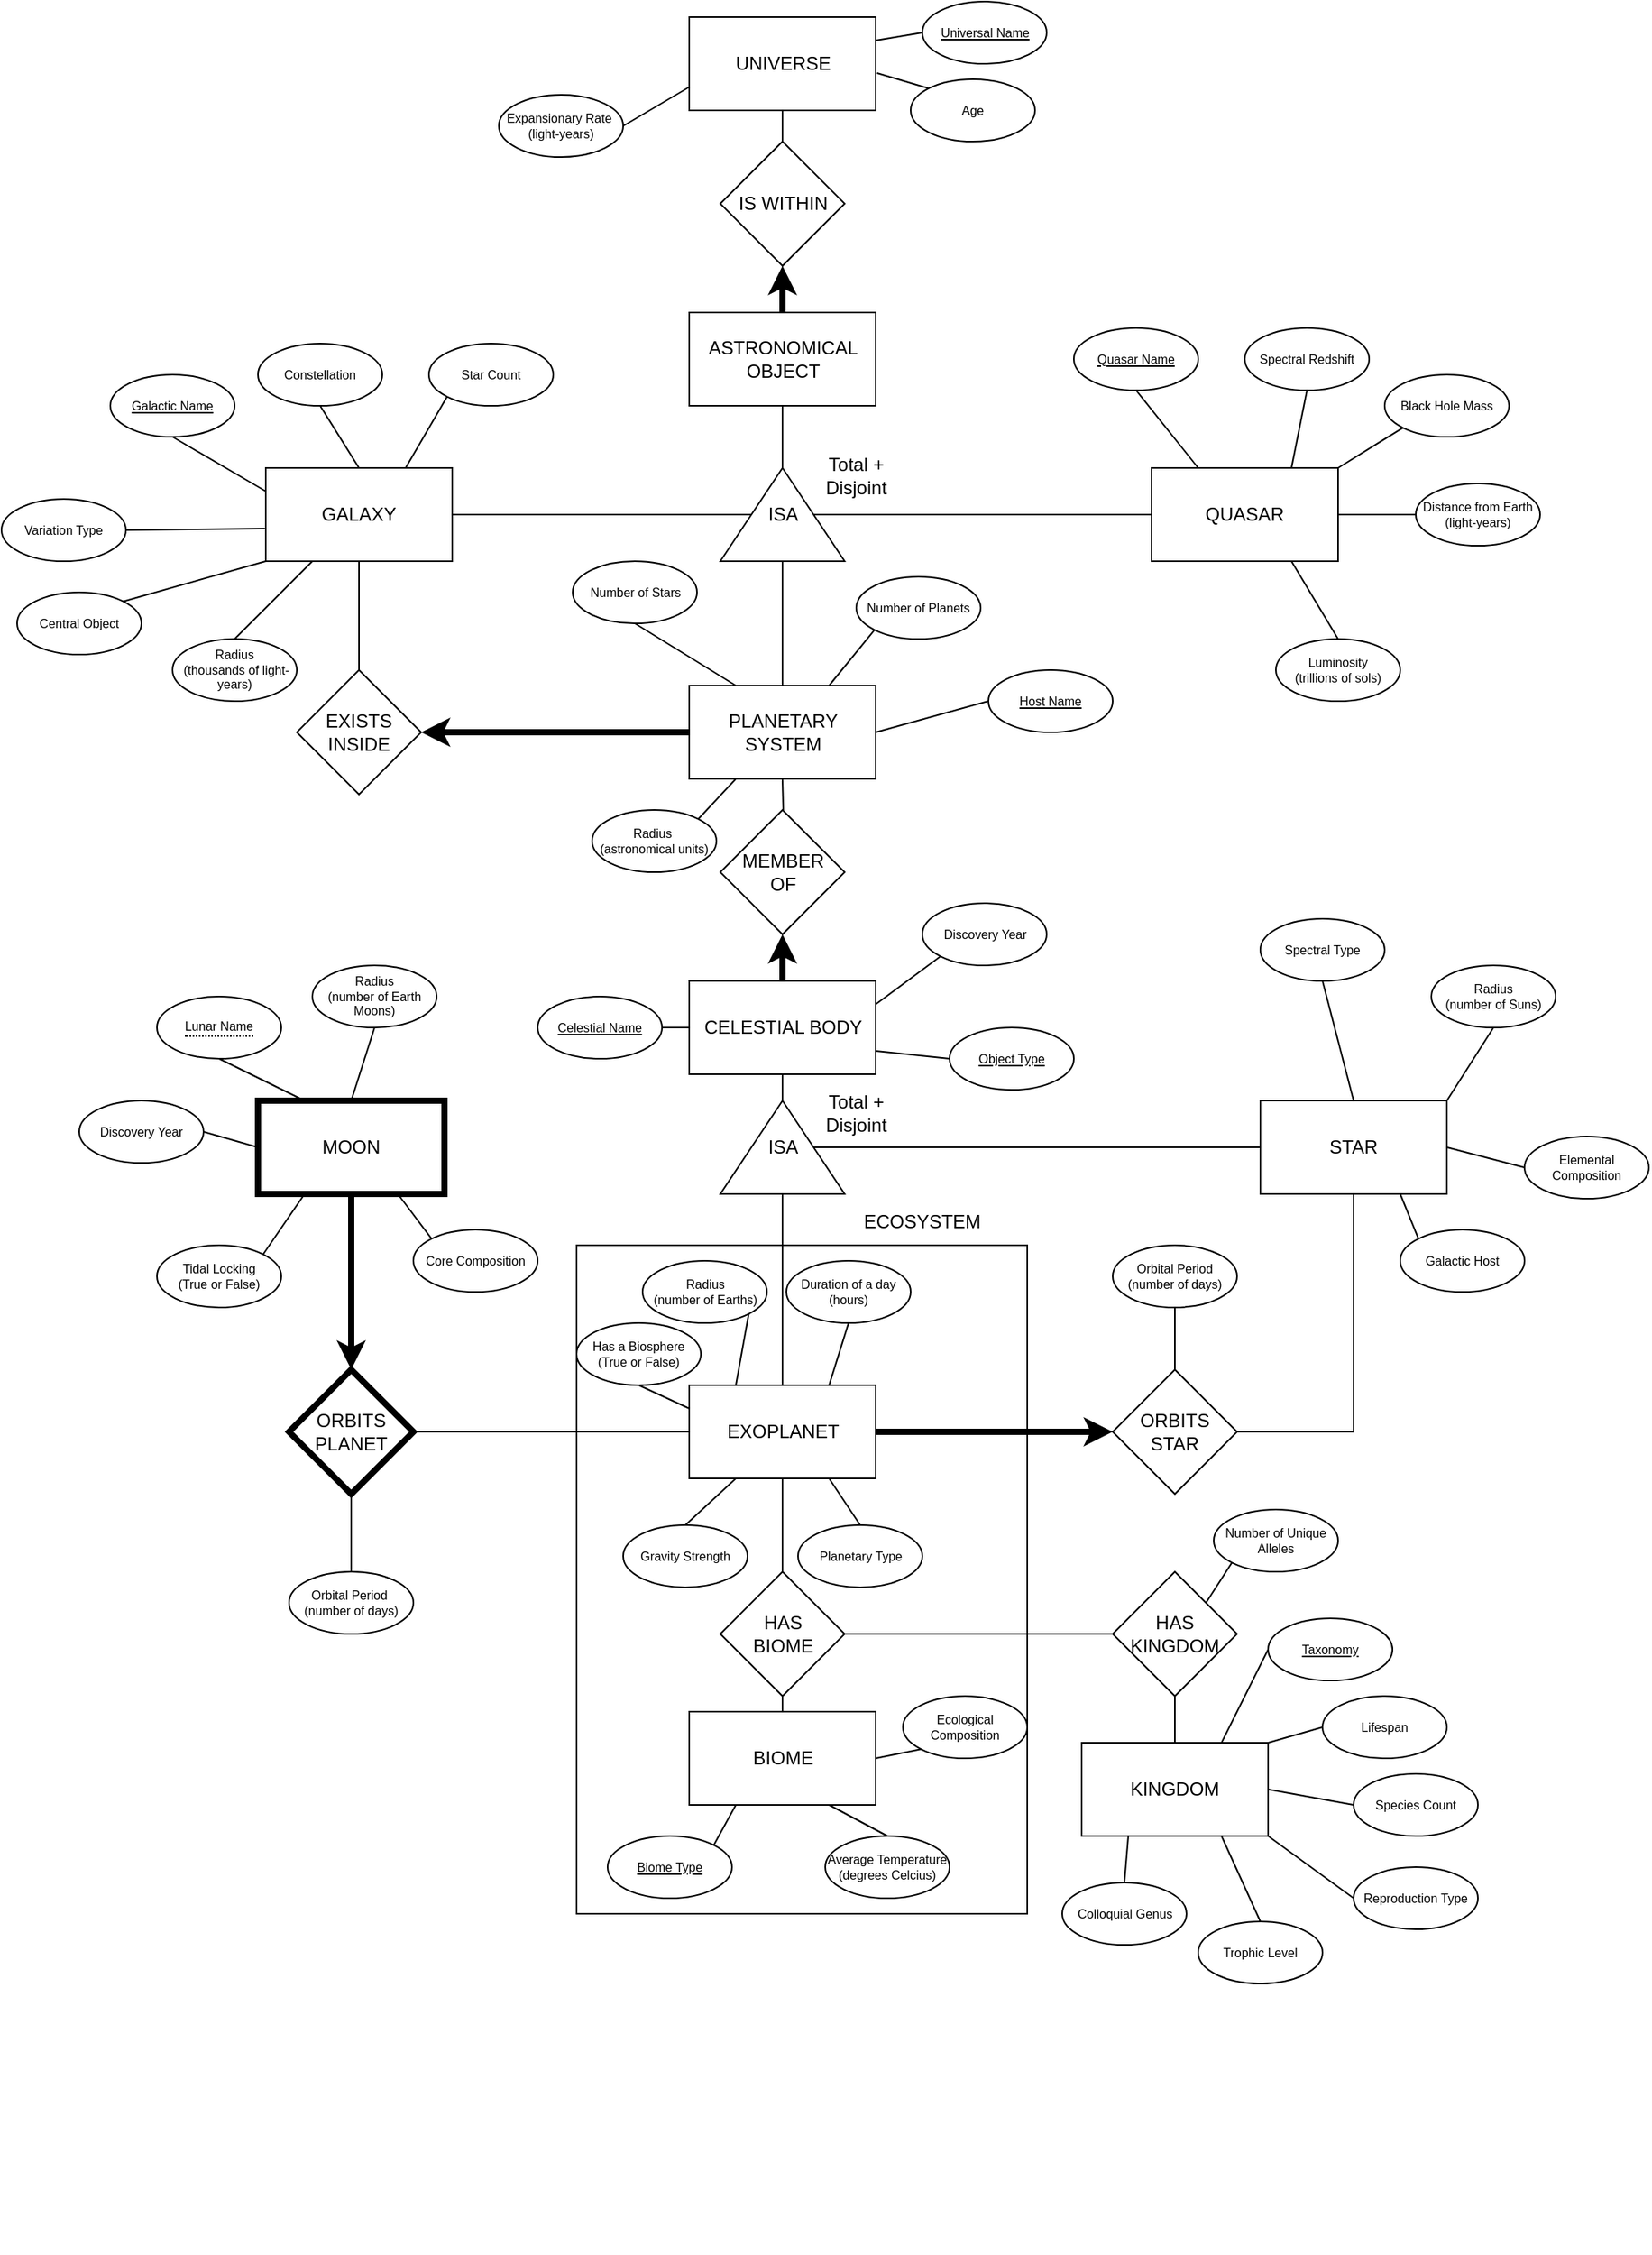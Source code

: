 <mxfile version="26.0.16">
  <diagram id="R2lEEEUBdFMjLlhIrx00" name="Page-1">
    <mxGraphModel dx="1101" dy="1293" grid="1" gridSize="10" guides="1" tooltips="1" connect="1" arrows="1" fold="1" page="1" pageScale="1" pageWidth="850" pageHeight="1100" math="0" shadow="0" extFonts="Permanent Marker^https://fonts.googleapis.com/css?family=Permanent+Marker">
      <root>
        <mxCell id="0" />
        <mxCell id="1" parent="0" />
        <mxCell id="1VaoVHeP2MTb9diUtBoy-65" value="" style="rounded=0;whiteSpace=wrap;html=1;fillColor=none;" parent="1" vertex="1">
          <mxGeometry x="440" y="800" width="290" height="430" as="geometry" />
        </mxCell>
        <mxCell id="3_3b8tCCSucJhdSfP9AF-27" value="PLANETARY SYSTEM" style="rounded=0;whiteSpace=wrap;html=1;" parent="1" vertex="1">
          <mxGeometry x="512.5" y="440" width="120" height="60" as="geometry" />
        </mxCell>
        <mxCell id="3_3b8tCCSucJhdSfP9AF-43" value="CELESTIAL BODY" style="rounded=0;whiteSpace=wrap;html=1;" parent="1" vertex="1">
          <mxGeometry x="512.5" y="630" width="120" height="60" as="geometry" />
        </mxCell>
        <mxCell id="3_3b8tCCSucJhdSfP9AF-45" value="ISA" style="triangle;whiteSpace=wrap;html=1;direction=north;" parent="1" vertex="1">
          <mxGeometry x="532.5" y="707" width="80" height="60" as="geometry" />
        </mxCell>
        <mxCell id="3_3b8tCCSucJhdSfP9AF-48" value="STAR" style="rounded=0;whiteSpace=wrap;html=1;" parent="1" vertex="1">
          <mxGeometry x="880" y="707" width="120" height="60" as="geometry" />
        </mxCell>
        <mxCell id="1VaoVHeP2MTb9diUtBoy-10" style="edgeStyle=orthogonalEdgeStyle;rounded=0;orthogonalLoop=1;jettySize=auto;html=1;exitX=1;exitY=0.5;exitDx=0;exitDy=0;entryX=0;entryY=0.5;entryDx=0;entryDy=0;strokeWidth=4;" parent="1" source="3_3b8tCCSucJhdSfP9AF-49" target="3_3b8tCCSucJhdSfP9AF-52" edge="1">
          <mxGeometry relative="1" as="geometry" />
        </mxCell>
        <mxCell id="3_3b8tCCSucJhdSfP9AF-49" value="EXOPLANET" style="rounded=0;whiteSpace=wrap;html=1;strokeWidth=1;" parent="1" vertex="1">
          <mxGeometry x="512.5" y="890" width="120" height="60" as="geometry" />
        </mxCell>
        <mxCell id="3_3b8tCCSucJhdSfP9AF-51" value="" style="endArrow=none;html=1;rounded=0;entryX=0;entryY=0.5;entryDx=0;entryDy=0;exitX=0.5;exitY=1;exitDx=0;exitDy=0;" parent="1" source="3_3b8tCCSucJhdSfP9AF-45" target="3_3b8tCCSucJhdSfP9AF-48" edge="1">
          <mxGeometry width="50" height="50" relative="1" as="geometry">
            <mxPoint x="700" y="960" as="sourcePoint" />
            <mxPoint x="370" y="880" as="targetPoint" />
            <Array as="points" />
          </mxGeometry>
        </mxCell>
        <mxCell id="3_3b8tCCSucJhdSfP9AF-52" value="ORBITS&lt;br&gt;STAR" style="rhombus;whiteSpace=wrap;html=1;strokeWidth=1;" parent="1" vertex="1">
          <mxGeometry x="785" y="880" width="80" height="80" as="geometry" />
        </mxCell>
        <mxCell id="1VaoVHeP2MTb9diUtBoy-9" style="edgeStyle=orthogonalEdgeStyle;rounded=0;orthogonalLoop=1;jettySize=auto;html=1;exitX=0.5;exitY=1;exitDx=0;exitDy=0;entryX=0.5;entryY=0;entryDx=0;entryDy=0;strokeWidth=4;" parent="1" source="3_3b8tCCSucJhdSfP9AF-55" target="3_3b8tCCSucJhdSfP9AF-57" edge="1">
          <mxGeometry relative="1" as="geometry">
            <mxPoint x="495" y="740.0" as="targetPoint" />
          </mxGeometry>
        </mxCell>
        <mxCell id="3_3b8tCCSucJhdSfP9AF-55" value="MOON" style="rounded=0;whiteSpace=wrap;html=1;strokeWidth=4;" parent="1" vertex="1">
          <mxGeometry x="235" y="707" width="120" height="60" as="geometry" />
        </mxCell>
        <mxCell id="3_3b8tCCSucJhdSfP9AF-57" value="ORBITS&lt;br&gt;PLANET" style="rhombus;whiteSpace=wrap;html=1;strokeWidth=4;" parent="1" vertex="1">
          <mxGeometry x="255" y="880" width="80" height="80" as="geometry" />
        </mxCell>
        <mxCell id="3_3b8tCCSucJhdSfP9AF-60" value="" style="endArrow=none;html=1;rounded=0;entryX=0;entryY=0.5;entryDx=0;entryDy=0;exitX=1;exitY=0.5;exitDx=0;exitDy=0;" parent="1" source="3_3b8tCCSucJhdSfP9AF-57" target="3_3b8tCCSucJhdSfP9AF-49" edge="1">
          <mxGeometry width="50" height="50" relative="1" as="geometry">
            <mxPoint x="320" y="1100" as="sourcePoint" />
            <mxPoint x="370" y="1050" as="targetPoint" />
          </mxGeometry>
        </mxCell>
        <mxCell id="3_3b8tCCSucJhdSfP9AF-74" value="BIOME" style="rounded=0;whiteSpace=wrap;html=1;" parent="1" vertex="1">
          <mxGeometry x="512.5" y="1100" width="120" height="60" as="geometry" />
        </mxCell>
        <mxCell id="3_3b8tCCSucJhdSfP9AF-75" value="HAS&lt;br&gt;BIOME" style="rhombus;whiteSpace=wrap;html=1;" parent="1" vertex="1">
          <mxGeometry x="532.5" y="1010" width="80" height="80" as="geometry" />
        </mxCell>
        <mxCell id="3_3b8tCCSucJhdSfP9AF-80" value="" style="endArrow=none;html=1;rounded=0;exitX=0.5;exitY=0;exitDx=0;exitDy=0;entryX=0.75;entryY=1;entryDx=0;entryDy=0;" parent="1" source="1VaoVHeP2MTb9diUtBoy-56" target="3_3b8tCCSucJhdSfP9AF-74" edge="1">
          <mxGeometry width="50" height="50" relative="1" as="geometry">
            <mxPoint x="575" y="1240" as="sourcePoint" />
            <mxPoint x="992.5" y="1390" as="targetPoint" />
          </mxGeometry>
        </mxCell>
        <mxCell id="3_3b8tCCSucJhdSfP9AF-87" value="KINGDOM" style="rounded=0;whiteSpace=wrap;html=1;" parent="1" vertex="1">
          <mxGeometry x="765" y="1120" width="120" height="60" as="geometry" />
        </mxCell>
        <mxCell id="3_3b8tCCSucJhdSfP9AF-108" value="&lt;font style=&quot;line-height: 100%;&quot;&gt;Number of Planets&lt;/font&gt;" style="ellipse;whiteSpace=wrap;html=1;spacing=0;fontSize=8;" parent="1" vertex="1">
          <mxGeometry x="620" y="370" width="80" height="40" as="geometry" />
        </mxCell>
        <mxCell id="3_3b8tCCSucJhdSfP9AF-109" value="&lt;font style=&quot;line-height: 100%;&quot;&gt;Number of Stars&lt;/font&gt;" style="ellipse;whiteSpace=wrap;html=1;spacing=0;fontSize=8;" parent="1" vertex="1">
          <mxGeometry x="437.5" y="360" width="80" height="40" as="geometry" />
        </mxCell>
        <mxCell id="3_3b8tCCSucJhdSfP9AF-110" value="&lt;font style=&quot;line-height: 100%;&quot;&gt;Host Name&lt;/font&gt;" style="ellipse;whiteSpace=wrap;html=1;spacing=0;fontSize=8;fontStyle=4" parent="1" vertex="1">
          <mxGeometry x="705" y="430" width="80" height="40" as="geometry" />
        </mxCell>
        <mxCell id="3_3b8tCCSucJhdSfP9AF-112" value="" style="endArrow=none;html=1;rounded=0;entryX=0.5;entryY=1;entryDx=0;entryDy=0;exitX=0.25;exitY=0;exitDx=0;exitDy=0;" parent="1" source="3_3b8tCCSucJhdSfP9AF-27" target="3_3b8tCCSucJhdSfP9AF-109" edge="1">
          <mxGeometry width="50" height="50" relative="1" as="geometry">
            <mxPoint x="790" y="740" as="sourcePoint" />
            <mxPoint x="620" y="790" as="targetPoint" />
          </mxGeometry>
        </mxCell>
        <mxCell id="3_3b8tCCSucJhdSfP9AF-113" value="" style="endArrow=none;html=1;rounded=0;entryX=0;entryY=1;entryDx=0;entryDy=0;exitX=0.75;exitY=0;exitDx=0;exitDy=0;" parent="1" source="3_3b8tCCSucJhdSfP9AF-27" target="3_3b8tCCSucJhdSfP9AF-108" edge="1">
          <mxGeometry width="50" height="50" relative="1" as="geometry">
            <mxPoint x="640" y="464" as="sourcePoint" />
            <mxPoint x="620" y="790" as="targetPoint" />
          </mxGeometry>
        </mxCell>
        <mxCell id="3_3b8tCCSucJhdSfP9AF-114" value="" style="endArrow=none;html=1;rounded=0;entryX=0;entryY=0.5;entryDx=0;entryDy=0;exitX=1;exitY=0.5;exitDx=0;exitDy=0;" parent="1" source="3_3b8tCCSucJhdSfP9AF-27" target="3_3b8tCCSucJhdSfP9AF-110" edge="1">
          <mxGeometry width="50" height="50" relative="1" as="geometry">
            <mxPoint x="570" y="840" as="sourcePoint" />
            <mxPoint x="620" y="790" as="targetPoint" />
          </mxGeometry>
        </mxCell>
        <mxCell id="3_3b8tCCSucJhdSfP9AF-124" value="&lt;font style=&quot;line-height: 100%;&quot;&gt;Spectral Type&lt;/font&gt;" style="ellipse;whiteSpace=wrap;html=1;spacing=0;fontSize=8;" parent="1" vertex="1">
          <mxGeometry x="880" y="590" width="80" height="40" as="geometry" />
        </mxCell>
        <mxCell id="3_3b8tCCSucJhdSfP9AF-127" value="&lt;font style=&quot;line-height: 100%;&quot;&gt;Radius &lt;br&gt;(number of Suns)&lt;/font&gt;" style="ellipse;whiteSpace=wrap;html=1;spacing=0;fontSize=8;" parent="1" vertex="1">
          <mxGeometry x="990" y="620" width="80" height="40" as="geometry" />
        </mxCell>
        <mxCell id="3_3b8tCCSucJhdSfP9AF-130" value="" style="endArrow=none;html=1;rounded=0;entryX=0.75;entryY=1;entryDx=0;entryDy=0;exitX=0.5;exitY=0;exitDx=0;exitDy=0;" parent="1" source="1VaoVHeP2MTb9diUtBoy-26" target="3_3b8tCCSucJhdSfP9AF-49" edge="1">
          <mxGeometry width="50" height="50" relative="1" as="geometry">
            <mxPoint x="700" y="960" as="sourcePoint" />
            <mxPoint x="590" y="1120" as="targetPoint" />
            <Array as="points" />
          </mxGeometry>
        </mxCell>
        <mxCell id="3_3b8tCCSucJhdSfP9AF-134" value="&lt;font style=&quot;line-height: 100%;&quot;&gt;Radius&lt;br&gt;(number of Earths)&lt;/font&gt;" style="ellipse;whiteSpace=wrap;html=1;spacing=0;fontSize=8;" parent="1" vertex="1">
          <mxGeometry x="482.5" y="810" width="80" height="40" as="geometry" />
        </mxCell>
        <mxCell id="3_3b8tCCSucJhdSfP9AF-135" value="" style="endArrow=none;html=1;rounded=0;entryX=1;entryY=1;entryDx=0;entryDy=0;exitX=0.25;exitY=0;exitDx=0;exitDy=0;" parent="1" source="3_3b8tCCSucJhdSfP9AF-49" target="3_3b8tCCSucJhdSfP9AF-134" edge="1">
          <mxGeometry width="50" height="50" relative="1" as="geometry">
            <mxPoint x="540" y="1060" as="sourcePoint" />
            <mxPoint x="590" y="1010" as="targetPoint" />
          </mxGeometry>
        </mxCell>
        <mxCell id="3_3b8tCCSucJhdSfP9AF-137" value="" style="endArrow=none;html=1;rounded=0;entryX=0.5;entryY=0;entryDx=0;entryDy=0;exitX=0.5;exitY=1;exitDx=0;exitDy=0;" parent="1" source="3_3b8tCCSucJhdSfP9AF-57" target="1VaoVHeP2MTb9diUtBoy-53" edge="1">
          <mxGeometry width="50" height="50" relative="1" as="geometry">
            <mxPoint x="540" y="1110" as="sourcePoint" />
            <mxPoint x="295" y="830.0" as="targetPoint" />
          </mxGeometry>
        </mxCell>
        <mxCell id="3_3b8tCCSucJhdSfP9AF-139" value="" style="endArrow=none;html=1;rounded=0;exitX=0.25;exitY=0;exitDx=0;exitDy=0;entryX=0.5;entryY=1;entryDx=0;entryDy=0;" parent="1" source="3_3b8tCCSucJhdSfP9AF-55" target="1VaoVHeP2MTb9diUtBoy-43" edge="1">
          <mxGeometry width="50" height="50" relative="1" as="geometry">
            <mxPoint x="780" y="930" as="sourcePoint" />
            <mxPoint x="410" y="650" as="targetPoint" />
          </mxGeometry>
        </mxCell>
        <mxCell id="3_3b8tCCSucJhdSfP9AF-140" value="Gravity Strength" style="ellipse;whiteSpace=wrap;html=1;spacing=0;fontSize=8;fontStyle=0" parent="1" vertex="1">
          <mxGeometry x="470" y="980" width="80" height="40" as="geometry" />
        </mxCell>
        <mxCell id="3_3b8tCCSucJhdSfP9AF-146" value="&lt;u&gt;Biome Type&lt;/u&gt;" style="ellipse;whiteSpace=wrap;html=1;spacing=0;fontSize=8;" parent="1" vertex="1">
          <mxGeometry x="460" y="1180" width="80" height="40" as="geometry" />
        </mxCell>
        <mxCell id="3_3b8tCCSucJhdSfP9AF-148" value="" style="endArrow=none;html=1;rounded=0;entryX=1;entryY=0;entryDx=0;entryDy=0;exitX=0.25;exitY=1;exitDx=0;exitDy=0;" parent="1" source="3_3b8tCCSucJhdSfP9AF-74" target="3_3b8tCCSucJhdSfP9AF-146" edge="1">
          <mxGeometry width="50" height="50" relative="1" as="geometry">
            <mxPoint x="772.5" y="1290" as="sourcePoint" />
            <mxPoint x="822.5" y="1240" as="targetPoint" />
          </mxGeometry>
        </mxCell>
        <mxCell id="5NAUcizy4VVncjoelG-u-10" style="edgeStyle=orthogonalEdgeStyle;rounded=0;orthogonalLoop=1;jettySize=auto;html=1;exitX=1;exitY=0.5;exitDx=0;exitDy=0;" parent="1" edge="1">
          <mxGeometry relative="1" as="geometry">
            <mxPoint x="525" y="1440" as="targetPoint" />
            <mxPoint x="525" y="1440" as="sourcePoint" />
          </mxGeometry>
        </mxCell>
        <mxCell id="3_3b8tCCSucJhdSfP9AF-155" value="Trophic Level" style="ellipse;whiteSpace=wrap;html=1;spacing=0;fontSize=8;" parent="1" vertex="1">
          <mxGeometry x="840" y="1235" width="80" height="40" as="geometry" />
        </mxCell>
        <mxCell id="3_3b8tCCSucJhdSfP9AF-156" value="" style="endArrow=none;html=1;rounded=0;exitX=0.75;exitY=0;exitDx=0;exitDy=0;entryX=0;entryY=0.5;entryDx=0;entryDy=0;" parent="1" source="3_3b8tCCSucJhdSfP9AF-87" target="5ytQT6zgBGJg883eWHq6-3" edge="1">
          <mxGeometry width="50" height="50" relative="1" as="geometry">
            <mxPoint x="610" y="1410" as="sourcePoint" />
            <mxPoint x="695" y="1370" as="targetPoint" />
          </mxGeometry>
        </mxCell>
        <mxCell id="UXuDMvFJDcri6SYYM4VH-30" value="&lt;u&gt;Universal Name&lt;span style=&quot;color: rgba(0, 0, 0, 0); font-family: monospace; font-size: 0px; text-align: start; text-wrap-mode: nowrap;&quot;&gt;%3CmxGraphModel%3E%3Croot%3E%3CmxCell%20id%3D%220%22%2F%3E%3CmxCell%20id%3D%221%22%20parent%3D%220%22%2F%3E%3CmxCell%20id%3D%222%22%20value%3D%22%26lt%3Bfont%20style%3D%26quot%3Bline-height%3A%20100%25%3B%26quot%3B%26gt%3BSpectral%20Luminousity%26lt%3B%2Ffont%26gt%3B%22%20style%3D%22ellipse%3BwhiteSpace%3Dwrap%3Bhtml%3D1%3Bspacing%3D0%3BfontSize%3D8%3B%22%20vertex%3D%221%22%20parent%3D%221%22%3E%3CmxGeometry%20x%3D%22300%22%20y%3D%2220%22%20width%3D%2280%22%20height%3D%2240%22%20as%3D%22geometry%22%2F%3E%3C%2FmxCell%3E%3C%2Froot%3E%3C%2FmxGraphModel%3E&lt;/span&gt;&lt;/u&gt;" style="ellipse;whiteSpace=wrap;html=1;spacing=0;fontSize=8;" parent="1" vertex="1">
          <mxGeometry x="662.5" width="80" height="40" as="geometry" />
        </mxCell>
        <mxCell id="UXuDMvFJDcri6SYYM4VH-31" value="Age" style="ellipse;whiteSpace=wrap;html=1;spacing=0;fontSize=8;" parent="1" vertex="1">
          <mxGeometry x="655" y="50" width="80" height="40" as="geometry" />
        </mxCell>
        <mxCell id="UXuDMvFJDcri6SYYM4VH-60" style="edgeStyle=orthogonalEdgeStyle;rounded=0;orthogonalLoop=1;jettySize=auto;html=1;entryX=0.5;entryY=1;entryDx=0;entryDy=0;exitX=0.5;exitY=0;exitDx=0;exitDy=0;strokeWidth=4;" parent="1" source="UXuDMvFJDcri6SYYM4VH-36" target="UXuDMvFJDcri6SYYM4VH-35" edge="1">
          <mxGeometry relative="1" as="geometry">
            <mxPoint x="705" y="150" as="targetPoint" />
            <mxPoint x="705" y="120" as="sourcePoint" />
          </mxGeometry>
        </mxCell>
        <mxCell id="UXuDMvFJDcri6SYYM4VH-32" value="UNIVERSE" style="rounded=0;whiteSpace=wrap;html=1;" parent="1" vertex="1">
          <mxGeometry x="512.5" y="10" width="120" height="60" as="geometry" />
        </mxCell>
        <mxCell id="UXuDMvFJDcri6SYYM4VH-33" value="" style="endArrow=none;html=1;rounded=0;entryX=0;entryY=0.5;entryDx=0;entryDy=0;exitX=1;exitY=0.25;exitDx=0;exitDy=0;" parent="1" source="UXuDMvFJDcri6SYYM4VH-32" target="UXuDMvFJDcri6SYYM4VH-30" edge="1">
          <mxGeometry width="50" height="50" relative="1" as="geometry">
            <mxPoint x="882.5" y="140" as="sourcePoint" />
            <mxPoint x="664.5" y="24" as="targetPoint" />
          </mxGeometry>
        </mxCell>
        <mxCell id="UXuDMvFJDcri6SYYM4VH-34" value="" style="endArrow=none;html=1;rounded=0;entryX=0;entryY=0;entryDx=0;entryDy=0;exitX=1.007;exitY=0.6;exitDx=0;exitDy=0;exitPerimeter=0;" parent="1" source="UXuDMvFJDcri6SYYM4VH-32" target="UXuDMvFJDcri6SYYM4VH-31" edge="1">
          <mxGeometry width="50" height="50" relative="1" as="geometry">
            <mxPoint x="882.5" y="140" as="sourcePoint" />
            <mxPoint x="672.5" y="70" as="targetPoint" />
          </mxGeometry>
        </mxCell>
        <mxCell id="UXuDMvFJDcri6SYYM4VH-35" value="IS WITHIN" style="rhombus;whiteSpace=wrap;html=1;" parent="1" vertex="1">
          <mxGeometry x="532.5" y="90" width="80" height="80" as="geometry" />
        </mxCell>
        <mxCell id="UXuDMvFJDcri6SYYM4VH-36" value="ASTRONOMICAL OBJECT" style="rounded=0;whiteSpace=wrap;html=1;" parent="1" vertex="1">
          <mxGeometry x="512.5" y="200" width="120" height="60" as="geometry" />
        </mxCell>
        <mxCell id="UXuDMvFJDcri6SYYM4VH-38" value="QUASAR" style="rounded=0;whiteSpace=wrap;html=1;" parent="1" vertex="1">
          <mxGeometry x="810" y="300" width="120" height="60" as="geometry" />
        </mxCell>
        <mxCell id="UXuDMvFJDcri6SYYM4VH-39" value="&lt;u&gt;Quasar Name&lt;/u&gt;" style="ellipse;whiteSpace=wrap;html=1;spacing=0;fontSize=8;" parent="1" vertex="1">
          <mxGeometry x="760" y="210" width="80" height="40" as="geometry" />
        </mxCell>
        <mxCell id="UXuDMvFJDcri6SYYM4VH-40" value="Spectral Redshift" style="ellipse;whiteSpace=wrap;html=1;spacing=0;fontSize=8;" parent="1" vertex="1">
          <mxGeometry x="870" y="210" width="80" height="40" as="geometry" />
        </mxCell>
        <mxCell id="UXuDMvFJDcri6SYYM4VH-44" value="GALAXY" style="rounded=0;whiteSpace=wrap;html=1;" parent="1" vertex="1">
          <mxGeometry x="240" y="300" width="120" height="60" as="geometry" />
        </mxCell>
        <mxCell id="UXuDMvFJDcri6SYYM4VH-46" value="&lt;u&gt;Galactic Name&lt;span style=&quot;color: rgba(0, 0, 0, 0); font-family: monospace; font-size: 0px; text-align: start; text-wrap-mode: nowrap;&quot;&gt;%3CmxGraphModel%3E%3Croot%3E%3CmxCell%20id%3D%220%22%2F%3E%3CmxCell%20id%3D%221%22%20parent%3D%220%22%2F%3E%3CmxCell%20id%3D%222%22%20value%3D%22%26lt%3Bfont%20style%3D%26quot%3Bline-height%3A%20100%25%3B%26quot%3B%26gt%3BSpectral%20Luminousity%26lt%3B%2Ffont%26gt%3B%22%20style%3D%22ellipse%3BwhiteSpace%3Dwrap%3Bhtml%3D1%3Bspacing%3D0%3BfontSize%3D8%3B%22%20vertex%3D%221%22%20parent%3D%221%22%3E%3CmxGeometry%20x%3D%22300%22%20y%3D%2220%22%20width%3D%2280%22%20height%3D%2240%22%20as%3D%22geometry%22%2F%3E%3C%2FmxCell%3E%3C%2Froot%3E%3C%2FmxGraphModel%3E&lt;/span&gt;&lt;/u&gt;" style="ellipse;whiteSpace=wrap;html=1;spacing=0;fontSize=8;" parent="1" vertex="1">
          <mxGeometry x="140" y="240" width="80" height="40" as="geometry" />
        </mxCell>
        <mxCell id="UXuDMvFJDcri6SYYM4VH-47" value="Variation Type" style="ellipse;whiteSpace=wrap;html=1;spacing=0;fontSize=8;" parent="1" vertex="1">
          <mxGeometry x="70" y="320" width="80" height="40" as="geometry" />
        </mxCell>
        <mxCell id="UXuDMvFJDcri6SYYM4VH-48" value="" style="endArrow=none;html=1;rounded=0;entryX=0.5;entryY=1;entryDx=0;entryDy=0;exitX=0;exitY=0.25;exitDx=0;exitDy=0;" parent="1" source="UXuDMvFJDcri6SYYM4VH-44" target="UXuDMvFJDcri6SYYM4VH-46" edge="1">
          <mxGeometry width="50" height="50" relative="1" as="geometry">
            <mxPoint x="170" y="530" as="sourcePoint" />
            <mxPoint x="220" y="480" as="targetPoint" />
          </mxGeometry>
        </mxCell>
        <mxCell id="UXuDMvFJDcri6SYYM4VH-49" value="" style="endArrow=none;html=1;rounded=0;entryX=1;entryY=0.5;entryDx=0;entryDy=0;exitX=-0.005;exitY=0.649;exitDx=0;exitDy=0;exitPerimeter=0;" parent="1" source="UXuDMvFJDcri6SYYM4VH-44" target="UXuDMvFJDcri6SYYM4VH-47" edge="1">
          <mxGeometry width="50" height="50" relative="1" as="geometry">
            <mxPoint x="170" y="530" as="sourcePoint" />
            <mxPoint x="220" y="480" as="targetPoint" />
          </mxGeometry>
        </mxCell>
        <mxCell id="UXuDMvFJDcri6SYYM4VH-51" value="" style="endArrow=none;html=1;rounded=0;entryX=0.5;entryY=1;entryDx=0;entryDy=0;exitX=0.25;exitY=0;exitDx=0;exitDy=0;" parent="1" source="UXuDMvFJDcri6SYYM4VH-38" target="UXuDMvFJDcri6SYYM4VH-39" edge="1">
          <mxGeometry relative="1" as="geometry">
            <mxPoint x="870" y="430" as="sourcePoint" />
            <mxPoint x="930" y="420" as="targetPoint" />
          </mxGeometry>
        </mxCell>
        <mxCell id="UXuDMvFJDcri6SYYM4VH-52" value="" style="endArrow=none;html=1;rounded=0;entryX=0.5;entryY=1;entryDx=0;entryDy=0;exitX=0.75;exitY=0;exitDx=0;exitDy=0;" parent="1" source="UXuDMvFJDcri6SYYM4VH-38" target="UXuDMvFJDcri6SYYM4VH-40" edge="1">
          <mxGeometry relative="1" as="geometry">
            <mxPoint x="880" y="440" as="sourcePoint" />
            <mxPoint x="880" y="410" as="targetPoint" />
            <Array as="points" />
          </mxGeometry>
        </mxCell>
        <mxCell id="UXuDMvFJDcri6SYYM4VH-54" value="" style="endArrow=none;html=1;rounded=0;entryX=0.5;entryY=1;entryDx=0;entryDy=0;exitX=1;exitY=0.5;exitDx=0;exitDy=0;" parent="1" source="UXuDMvFJDcri6SYYM4VH-44" edge="1">
          <mxGeometry relative="1" as="geometry">
            <mxPoint x="960" y="450" as="sourcePoint" />
            <mxPoint x="592.5" y="330" as="targetPoint" />
          </mxGeometry>
        </mxCell>
        <mxCell id="UXuDMvFJDcri6SYYM4VH-55" value="" style="endArrow=none;html=1;rounded=0;entryX=0.5;entryY=0;entryDx=0;entryDy=0;exitX=0;exitY=0.5;exitDx=0;exitDy=0;" parent="1" target="3_3b8tCCSucJhdSfP9AF-27" edge="1">
          <mxGeometry relative="1" as="geometry">
            <mxPoint x="572.5" y="360" as="sourcePoint" />
            <mxPoint x="570" y="410" as="targetPoint" />
          </mxGeometry>
        </mxCell>
        <mxCell id="UXuDMvFJDcri6SYYM4VH-56" value="" style="endArrow=none;html=1;rounded=0;entryX=0.5;entryY=0;entryDx=0;entryDy=0;exitX=0;exitY=0.5;exitDx=0;exitDy=0;" parent="1" edge="1">
          <mxGeometry relative="1" as="geometry">
            <mxPoint x="572.5" y="360" as="sourcePoint" />
            <mxPoint x="552.5" y="330" as="targetPoint" />
          </mxGeometry>
        </mxCell>
        <mxCell id="UXuDMvFJDcri6SYYM4VH-57" value="" style="endArrow=none;html=1;rounded=0;entryX=0.5;entryY=1;entryDx=0;entryDy=0;exitX=1;exitY=0.5;exitDx=0;exitDy=0;" parent="1" target="UXuDMvFJDcri6SYYM4VH-36" edge="1">
          <mxGeometry relative="1" as="geometry">
            <mxPoint x="572.5" y="300" as="sourcePoint" />
            <mxPoint x="990" y="450" as="targetPoint" />
          </mxGeometry>
        </mxCell>
        <mxCell id="UXuDMvFJDcri6SYYM4VH-58" value="EXISTS INSIDE" style="rhombus;whiteSpace=wrap;html=1;" parent="1" vertex="1">
          <mxGeometry x="260" y="430" width="80" height="80" as="geometry" />
        </mxCell>
        <mxCell id="UXuDMvFJDcri6SYYM4VH-63" value="" style="endArrow=none;html=1;rounded=0;exitX=0.5;exitY=1;exitDx=0;exitDy=0;" parent="1" source="3_3b8tCCSucJhdSfP9AF-27" edge="1">
          <mxGeometry width="50" height="50" relative="1" as="geometry">
            <mxPoint x="525" y="540" as="sourcePoint" />
            <mxPoint x="573" y="520" as="targetPoint" />
          </mxGeometry>
        </mxCell>
        <mxCell id="UXuDMvFJDcri6SYYM4VH-64" value="MEMBER&lt;br&gt;OF" style="rhombus;whiteSpace=wrap;html=1;" parent="1" vertex="1">
          <mxGeometry x="532.5" y="520" width="80" height="80" as="geometry" />
        </mxCell>
        <mxCell id="UXuDMvFJDcri6SYYM4VH-67" value="" style="endArrow=none;html=1;rounded=0;entryX=0;entryY=0.5;entryDx=0;entryDy=0;" parent="1" source="3_3b8tCCSucJhdSfP9AF-49" target="3_3b8tCCSucJhdSfP9AF-45" edge="1">
          <mxGeometry width="50" height="50" relative="1" as="geometry">
            <mxPoint x="340" y="790" as="sourcePoint" />
            <mxPoint x="570" y="800" as="targetPoint" />
          </mxGeometry>
        </mxCell>
        <mxCell id="UXuDMvFJDcri6SYYM4VH-68" value="" style="endArrow=none;html=1;rounded=0;entryX=0.5;entryY=1;entryDx=0;entryDy=0;" parent="1" source="3_3b8tCCSucJhdSfP9AF-45" target="3_3b8tCCSucJhdSfP9AF-43" edge="1">
          <mxGeometry width="50" height="50" relative="1" as="geometry">
            <mxPoint x="573" y="740" as="sourcePoint" />
            <mxPoint x="620" y="690" as="targetPoint" />
          </mxGeometry>
        </mxCell>
        <mxCell id="UXuDMvFJDcri6SYYM4VH-72" value="" style="endArrow=none;html=1;rounded=0;entryX=0.5;entryY=1;entryDx=0;entryDy=0;exitX=0.5;exitY=0;exitDx=0;exitDy=0;" parent="1" source="3_3b8tCCSucJhdSfP9AF-48" target="3_3b8tCCSucJhdSfP9AF-124" edge="1">
          <mxGeometry width="50" height="50" relative="1" as="geometry">
            <mxPoint x="940" y="760" as="sourcePoint" />
            <mxPoint x="1080" y="840" as="targetPoint" />
          </mxGeometry>
        </mxCell>
        <mxCell id="UXuDMvFJDcri6SYYM4VH-73" value="" style="endArrow=none;html=1;rounded=0;entryX=0.5;entryY=1;entryDx=0;entryDy=0;exitX=1;exitY=0;exitDx=0;exitDy=0;" parent="1" source="3_3b8tCCSucJhdSfP9AF-48" target="3_3b8tCCSucJhdSfP9AF-127" edge="1">
          <mxGeometry width="50" height="50" relative="1" as="geometry">
            <mxPoint x="1000" y="888" as="sourcePoint" />
            <mxPoint x="1090" y="850" as="targetPoint" />
          </mxGeometry>
        </mxCell>
        <mxCell id="yWUS_omm38bZTp-P1tU6-4" value="" style="endArrow=none;html=1;rounded=0;entryX=0.5;entryY=1;entryDx=0;entryDy=0;strokeWidth=1;endSize=2;exitX=1;exitY=0.5;exitDx=0;exitDy=0;" parent="1" source="3_3b8tCCSucJhdSfP9AF-52" target="3_3b8tCCSucJhdSfP9AF-48" edge="1">
          <mxGeometry width="50" height="50" relative="1" as="geometry">
            <mxPoint x="900" y="940" as="sourcePoint" />
            <mxPoint x="1020" y="919.79" as="targetPoint" />
            <Array as="points">
              <mxPoint x="940" y="920" />
            </Array>
          </mxGeometry>
        </mxCell>
        <mxCell id="yWUS_omm38bZTp-P1tU6-6" value="" style="endArrow=none;html=1;rounded=0;entryX=0.5;entryY=0;entryDx=0;entryDy=0;strokeWidth=4;endSize=2;exitX=0.5;exitY=1;exitDx=0;exitDy=0;startArrow=classic;startFill=1;" parent="1" source="UXuDMvFJDcri6SYYM4VH-64" target="3_3b8tCCSucJhdSfP9AF-43" edge="1">
          <mxGeometry width="50" height="50" relative="1" as="geometry">
            <mxPoint x="560" y="600" as="sourcePoint" />
            <mxPoint x="290" y="1158" as="targetPoint" />
          </mxGeometry>
        </mxCell>
        <mxCell id="yWUS_omm38bZTp-P1tU6-11" style="edgeStyle=orthogonalEdgeStyle;rounded=0;orthogonalLoop=1;jettySize=auto;html=1;exitX=0.5;exitY=1;exitDx=0;exitDy=0;" parent="1" source="UXuDMvFJDcri6SYYM4VH-47" target="UXuDMvFJDcri6SYYM4VH-47" edge="1">
          <mxGeometry relative="1" as="geometry" />
        </mxCell>
        <mxCell id="5NAUcizy4VVncjoelG-u-2" value="" style="endArrow=none;html=1;rounded=0;entryX=0.5;entryY=0;entryDx=0;entryDy=0;exitX=0;exitY=0.5;exitDx=0;exitDy=0;" parent="1" source="UXuDMvFJDcri6SYYM4VH-38" edge="1">
          <mxGeometry relative="1" as="geometry">
            <mxPoint x="880" y="330" as="sourcePoint" />
            <mxPoint x="552.5" y="330" as="targetPoint" />
          </mxGeometry>
        </mxCell>
        <mxCell id="5NAUcizy4VVncjoelG-u-3" value="ISA" style="triangle;whiteSpace=wrap;html=1;direction=north;" parent="1" vertex="1">
          <mxGeometry x="532.5" y="300" width="80" height="60" as="geometry" />
        </mxCell>
        <mxCell id="5NAUcizy4VVncjoelG-u-4" value="Total + Disjoint" style="text;html=1;align=center;verticalAlign=middle;whiteSpace=wrap;rounded=0;" parent="1" vertex="1">
          <mxGeometry x="590" y="700" width="60" height="30" as="geometry" />
        </mxCell>
        <mxCell id="5NAUcizy4VVncjoelG-u-5" value="Total + Disjoint" style="text;html=1;align=center;verticalAlign=middle;whiteSpace=wrap;rounded=0;" parent="1" vertex="1">
          <mxGeometry x="590" y="290" width="60" height="30" as="geometry" />
        </mxCell>
        <mxCell id="5NAUcizy4VVncjoelG-u-8" value="" style="endArrow=none;html=1;rounded=0;entryX=0.25;entryY=1;entryDx=0;entryDy=0;exitX=0.5;exitY=0;exitDx=0;exitDy=0;" parent="1" source="3_3b8tCCSucJhdSfP9AF-140" target="3_3b8tCCSucJhdSfP9AF-49" edge="1">
          <mxGeometry width="50" height="50" relative="1" as="geometry">
            <mxPoint x="500" y="1020" as="sourcePoint" />
            <mxPoint x="550" y="970" as="targetPoint" />
          </mxGeometry>
        </mxCell>
        <mxCell id="5ytQT6zgBGJg883eWHq6-3" value="&lt;u&gt;Taxonomy&lt;/u&gt;" style="ellipse;whiteSpace=wrap;html=1;spacing=0;fontSize=8;" parent="1" vertex="1">
          <mxGeometry x="885" y="1040" width="80" height="40" as="geometry" />
        </mxCell>
        <mxCell id="5ytQT6zgBGJg883eWHq6-4" value="Colloquial Genus" style="ellipse;whiteSpace=wrap;html=1;spacing=0;fontSize=8;" parent="1" vertex="1">
          <mxGeometry x="752.5" y="1210" width="80" height="40" as="geometry" />
        </mxCell>
        <mxCell id="5ytQT6zgBGJg883eWHq6-5" value="" style="endArrow=none;html=1;rounded=0;entryX=0.25;entryY=1;entryDx=0;entryDy=0;exitX=0.5;exitY=0;exitDx=0;exitDy=0;" parent="1" source="5ytQT6zgBGJg883eWHq6-4" target="3_3b8tCCSucJhdSfP9AF-87" edge="1">
          <mxGeometry width="50" height="50" relative="1" as="geometry">
            <mxPoint x="567.5" y="1460" as="sourcePoint" />
            <mxPoint x="745" y="1520" as="targetPoint" />
          </mxGeometry>
        </mxCell>
        <mxCell id="5ytQT6zgBGJg883eWHq6-6" value="" style="endArrow=none;html=1;rounded=0;entryX=0.75;entryY=1;entryDx=0;entryDy=0;exitX=0.5;exitY=0;exitDx=0;exitDy=0;" parent="1" source="3_3b8tCCSucJhdSfP9AF-155" target="3_3b8tCCSucJhdSfP9AF-87" edge="1">
          <mxGeometry width="50" height="50" relative="1" as="geometry">
            <mxPoint x="695" y="1570" as="sourcePoint" />
            <mxPoint x="745" y="1520" as="targetPoint" />
          </mxGeometry>
        </mxCell>
        <mxCell id="1VaoVHeP2MTb9diUtBoy-1" value="" style="endArrow=classic;html=1;rounded=0;exitX=0;exitY=0.5;exitDx=0;exitDy=0;strokeWidth=4;entryX=1;entryY=0.5;entryDx=0;entryDy=0;" parent="1" source="3_3b8tCCSucJhdSfP9AF-27" target="UXuDMvFJDcri6SYYM4VH-58" edge="1">
          <mxGeometry width="50" height="50" relative="1" as="geometry">
            <mxPoint x="510" y="410" as="sourcePoint" />
            <mxPoint x="310" y="470" as="targetPoint" />
          </mxGeometry>
        </mxCell>
        <mxCell id="1VaoVHeP2MTb9diUtBoy-5" value="" style="endArrow=none;html=1;rounded=0;exitX=0.5;exitY=0;exitDx=0;exitDy=0;entryX=0.5;entryY=1;entryDx=0;entryDy=0;" parent="1" source="UXuDMvFJDcri6SYYM4VH-58" target="UXuDMvFJDcri6SYYM4VH-44" edge="1">
          <mxGeometry width="50" height="50" relative="1" as="geometry">
            <mxPoint x="580" y="410" as="sourcePoint" />
            <mxPoint x="630" y="360" as="targetPoint" />
          </mxGeometry>
        </mxCell>
        <mxCell id="1VaoVHeP2MTb9diUtBoy-7" value="" style="endArrow=none;html=1;rounded=0;entryX=0.5;entryY=1;entryDx=0;entryDy=0;exitX=0.5;exitY=0;exitDx=0;exitDy=0;" parent="1" source="UXuDMvFJDcri6SYYM4VH-35" target="UXuDMvFJDcri6SYYM4VH-32" edge="1">
          <mxGeometry width="50" height="50" relative="1" as="geometry">
            <mxPoint x="573" y="100" as="sourcePoint" />
            <mxPoint x="630" y="140" as="targetPoint" />
          </mxGeometry>
        </mxCell>
        <mxCell id="1VaoVHeP2MTb9diUtBoy-11" value="" style="endArrow=none;html=1;rounded=0;entryX=0.5;entryY=1;entryDx=0;entryDy=0;exitX=0.5;exitY=0;exitDx=0;exitDy=0;" parent="1" source="3_3b8tCCSucJhdSfP9AF-75" target="3_3b8tCCSucJhdSfP9AF-49" edge="1">
          <mxGeometry width="50" height="50" relative="1" as="geometry">
            <mxPoint x="470" y="1140" as="sourcePoint" />
            <mxPoint x="520" y="1090" as="targetPoint" />
          </mxGeometry>
        </mxCell>
        <mxCell id="1VaoVHeP2MTb9diUtBoy-12" value="&lt;font style=&quot;line-height: 100%;&quot;&gt;Orbital Period&lt;br&gt;(number of days)&lt;/font&gt;" style="ellipse;whiteSpace=wrap;html=1;spacing=0;fontSize=8;" parent="1" vertex="1">
          <mxGeometry x="785" y="800" width="80" height="40" as="geometry" />
        </mxCell>
        <mxCell id="1VaoVHeP2MTb9diUtBoy-13" value="" style="endArrow=none;html=1;rounded=0;entryX=0.5;entryY=1;entryDx=0;entryDy=0;exitX=0.5;exitY=0;exitDx=0;exitDy=0;" parent="1" source="3_3b8tCCSucJhdSfP9AF-52" target="1VaoVHeP2MTb9diUtBoy-12" edge="1">
          <mxGeometry width="50" height="50" relative="1" as="geometry">
            <mxPoint x="660" y="810" as="sourcePoint" />
            <mxPoint x="710" y="760" as="targetPoint" />
          </mxGeometry>
        </mxCell>
        <mxCell id="1VaoVHeP2MTb9diUtBoy-14" value="&lt;font style=&quot;line-height: 100%;&quot;&gt;Duration of a day (hours)&lt;/font&gt;" style="ellipse;whiteSpace=wrap;html=1;spacing=0;fontSize=8;" parent="1" vertex="1">
          <mxGeometry x="575" y="810" width="80" height="40" as="geometry" />
        </mxCell>
        <mxCell id="1VaoVHeP2MTb9diUtBoy-16" value="" style="endArrow=none;html=1;rounded=0;entryX=0.5;entryY=1;entryDx=0;entryDy=0;exitX=0.75;exitY=0;exitDx=0;exitDy=0;" parent="1" source="3_3b8tCCSucJhdSfP9AF-49" target="1VaoVHeP2MTb9diUtBoy-14" edge="1">
          <mxGeometry width="50" height="50" relative="1" as="geometry">
            <mxPoint x="660" y="810" as="sourcePoint" />
            <mxPoint x="710" y="760" as="targetPoint" />
          </mxGeometry>
        </mxCell>
        <mxCell id="1VaoVHeP2MTb9diUtBoy-18" value="&lt;font style=&quot;line-height: 100%;&quot;&gt;Elemental Composition&lt;/font&gt;" style="ellipse;whiteSpace=wrap;html=1;spacing=0;fontSize=8;" parent="1" vertex="1">
          <mxGeometry x="1050" y="730" width="80" height="40" as="geometry" />
        </mxCell>
        <mxCell id="1VaoVHeP2MTb9diUtBoy-19" value="" style="endArrow=none;html=1;rounded=0;entryX=0;entryY=0.5;entryDx=0;entryDy=0;exitX=1;exitY=0.5;exitDx=0;exitDy=0;" parent="1" source="3_3b8tCCSucJhdSfP9AF-48" target="1VaoVHeP2MTb9diUtBoy-18" edge="1">
          <mxGeometry width="50" height="50" relative="1" as="geometry">
            <mxPoint x="660" y="700" as="sourcePoint" />
            <mxPoint x="710" y="650" as="targetPoint" />
          </mxGeometry>
        </mxCell>
        <mxCell id="1VaoVHeP2MTb9diUtBoy-20" value="&lt;font style=&quot;line-height: 100%;&quot;&gt;Radius&lt;br&gt;(number of Earth Moons)&lt;/font&gt;" style="ellipse;whiteSpace=wrap;html=1;spacing=0;fontSize=8;" parent="1" vertex="1">
          <mxGeometry x="270" y="620" width="80" height="40" as="geometry" />
        </mxCell>
        <mxCell id="1VaoVHeP2MTb9diUtBoy-21" value="" style="endArrow=none;html=1;rounded=0;entryX=0.5;entryY=1;entryDx=0;entryDy=0;exitX=0.5;exitY=0;exitDx=0;exitDy=0;" parent="1" source="3_3b8tCCSucJhdSfP9AF-55" target="1VaoVHeP2MTb9diUtBoy-20" edge="1">
          <mxGeometry width="50" height="50" relative="1" as="geometry">
            <mxPoint x="340" y="720" as="sourcePoint" />
            <mxPoint x="440" y="630" as="targetPoint" />
          </mxGeometry>
        </mxCell>
        <mxCell id="1VaoVHeP2MTb9diUtBoy-22" value="&lt;font style=&quot;line-height: 100%;&quot;&gt;Tidal Locking &lt;br&gt;(True or False)&lt;/font&gt;" style="ellipse;whiteSpace=wrap;html=1;spacing=0;fontSize=8;" parent="1" vertex="1">
          <mxGeometry x="170" y="800" width="80" height="40" as="geometry" />
        </mxCell>
        <mxCell id="1VaoVHeP2MTb9diUtBoy-23" value="" style="endArrow=none;html=1;rounded=0;entryX=0.25;entryY=1;entryDx=0;entryDy=0;exitX=1;exitY=0;exitDx=0;exitDy=0;" parent="1" source="1VaoVHeP2MTb9diUtBoy-22" target="3_3b8tCCSucJhdSfP9AF-55" edge="1">
          <mxGeometry width="50" height="50" relative="1" as="geometry">
            <mxPoint x="300" y="820" as="sourcePoint" />
            <mxPoint x="299.75" y="790" as="targetPoint" />
          </mxGeometry>
        </mxCell>
        <mxCell id="1VaoVHeP2MTb9diUtBoy-24" value="&lt;font style=&quot;line-height: 100%;&quot;&gt;Core Composition&lt;/font&gt;" style="ellipse;whiteSpace=wrap;html=1;spacing=0;fontSize=8;" parent="1" vertex="1">
          <mxGeometry x="335" y="790" width="80" height="40" as="geometry" />
        </mxCell>
        <mxCell id="1VaoVHeP2MTb9diUtBoy-25" value="" style="endArrow=none;html=1;rounded=0;entryX=0.75;entryY=1;entryDx=0;entryDy=0;exitX=0;exitY=0;exitDx=0;exitDy=0;" parent="1" source="1VaoVHeP2MTb9diUtBoy-24" target="3_3b8tCCSucJhdSfP9AF-55" edge="1">
          <mxGeometry width="50" height="50" relative="1" as="geometry">
            <mxPoint x="310" y="830" as="sourcePoint" />
            <mxPoint x="310" y="780" as="targetPoint" />
          </mxGeometry>
        </mxCell>
        <mxCell id="1VaoVHeP2MTb9diUtBoy-26" value="Planetary Type" style="ellipse;whiteSpace=wrap;html=1;spacing=0;fontSize=8;fontStyle=0" parent="1" vertex="1">
          <mxGeometry x="582.5" y="980" width="80" height="40" as="geometry" />
        </mxCell>
        <mxCell id="1VaoVHeP2MTb9diUtBoy-27" value="Ecological Composition" style="ellipse;whiteSpace=wrap;html=1;spacing=0;fontSize=8;" parent="1" vertex="1">
          <mxGeometry x="650" y="1090" width="80" height="40" as="geometry" />
        </mxCell>
        <mxCell id="1VaoVHeP2MTb9diUtBoy-28" value="" style="endArrow=none;html=1;rounded=0;entryX=0;entryY=1;entryDx=0;entryDy=0;exitX=1;exitY=0.5;exitDx=0;exitDy=0;" parent="1" source="3_3b8tCCSucJhdSfP9AF-74" target="1VaoVHeP2MTb9diUtBoy-27" edge="1">
          <mxGeometry width="50" height="50" relative="1" as="geometry">
            <mxPoint x="702.5" y="1230" as="sourcePoint" />
            <mxPoint x="752.5" y="1180" as="targetPoint" />
          </mxGeometry>
        </mxCell>
        <mxCell id="1VaoVHeP2MTb9diUtBoy-29" value="Expansionary Rate&amp;nbsp;&lt;br&gt;(light-years)" style="ellipse;whiteSpace=wrap;html=1;spacing=0;fontSize=8;" parent="1" vertex="1">
          <mxGeometry x="390" y="60" width="80" height="40" as="geometry" />
        </mxCell>
        <mxCell id="1VaoVHeP2MTb9diUtBoy-30" value="" style="endArrow=none;html=1;rounded=0;entryX=0;entryY=0.75;entryDx=0;entryDy=0;exitX=1;exitY=0.5;exitDx=0;exitDy=0;" parent="1" source="1VaoVHeP2MTb9diUtBoy-29" target="UXuDMvFJDcri6SYYM4VH-32" edge="1">
          <mxGeometry width="50" height="50" relative="1" as="geometry">
            <mxPoint x="580" y="200" as="sourcePoint" />
            <mxPoint x="630" y="150" as="targetPoint" />
          </mxGeometry>
        </mxCell>
        <mxCell id="1VaoVHeP2MTb9diUtBoy-31" value="Radius&lt;br&gt;&amp;nbsp;(thousands of light-years)" style="ellipse;whiteSpace=wrap;html=1;spacing=0;fontSize=8;" parent="1" vertex="1">
          <mxGeometry x="180" y="410" width="80" height="40" as="geometry" />
        </mxCell>
        <mxCell id="1VaoVHeP2MTb9diUtBoy-33" value="" style="endArrow=none;html=1;rounded=0;exitX=0.5;exitY=0;exitDx=0;exitDy=0;entryX=0.25;entryY=1;entryDx=0;entryDy=0;" parent="1" source="1VaoVHeP2MTb9diUtBoy-31" target="UXuDMvFJDcri6SYYM4VH-44" edge="1">
          <mxGeometry width="50" height="50" relative="1" as="geometry">
            <mxPoint x="280" y="370" as="sourcePoint" />
            <mxPoint x="330" y="320" as="targetPoint" />
          </mxGeometry>
        </mxCell>
        <mxCell id="1VaoVHeP2MTb9diUtBoy-34" value="Constellation" style="ellipse;whiteSpace=wrap;html=1;spacing=0;fontSize=8;" parent="1" vertex="1">
          <mxGeometry x="235" y="220" width="80" height="40" as="geometry" />
        </mxCell>
        <mxCell id="1VaoVHeP2MTb9diUtBoy-35" value="" style="endArrow=none;html=1;rounded=0;entryX=0.5;entryY=1;entryDx=0;entryDy=0;exitX=0.5;exitY=0;exitDx=0;exitDy=0;" parent="1" source="UXuDMvFJDcri6SYYM4VH-44" target="1VaoVHeP2MTb9diUtBoy-34" edge="1">
          <mxGeometry width="50" height="50" relative="1" as="geometry">
            <mxPoint x="250" y="325" as="sourcePoint" />
            <mxPoint x="190" y="290" as="targetPoint" />
          </mxGeometry>
        </mxCell>
        <mxCell id="1VaoVHeP2MTb9diUtBoy-36" value="Distance from Earth&lt;br&gt;(light-years)" style="ellipse;whiteSpace=wrap;html=1;spacing=0;fontSize=8;" parent="1" vertex="1">
          <mxGeometry x="980" y="310" width="80" height="40" as="geometry" />
        </mxCell>
        <mxCell id="1VaoVHeP2MTb9diUtBoy-37" value="" style="endArrow=none;html=1;rounded=0;entryX=0;entryY=0.5;entryDx=0;entryDy=0;exitX=1;exitY=0.5;exitDx=0;exitDy=0;" parent="1" source="UXuDMvFJDcri6SYYM4VH-38" target="1VaoVHeP2MTb9diUtBoy-36" edge="1">
          <mxGeometry relative="1" as="geometry">
            <mxPoint x="910" y="310" as="sourcePoint" />
            <mxPoint x="920" y="260" as="targetPoint" />
            <Array as="points" />
          </mxGeometry>
        </mxCell>
        <mxCell id="1VaoVHeP2MTb9diUtBoy-38" value="Luminosity&lt;br&gt;(trillions of sols)" style="ellipse;whiteSpace=wrap;html=1;spacing=0;fontSize=8;" parent="1" vertex="1">
          <mxGeometry x="890" y="410" width="80" height="40" as="geometry" />
        </mxCell>
        <mxCell id="1VaoVHeP2MTb9diUtBoy-39" value="" style="endArrow=none;html=1;rounded=0;entryX=0.5;entryY=0;entryDx=0;entryDy=0;exitX=0.75;exitY=1;exitDx=0;exitDy=0;" parent="1" source="UXuDMvFJDcri6SYYM4VH-38" target="1VaoVHeP2MTb9diUtBoy-38" edge="1">
          <mxGeometry relative="1" as="geometry">
            <mxPoint x="940" y="340" as="sourcePoint" />
            <mxPoint x="990" y="340" as="targetPoint" />
            <Array as="points" />
          </mxGeometry>
        </mxCell>
        <mxCell id="1VaoVHeP2MTb9diUtBoy-43" value="&lt;div style=&quot;border-bottom: 1px dotted black;&quot;&gt;Lunar Name&lt;/div&gt;" style="ellipse;whiteSpace=wrap;html=1;spacing=0;fontSize=8;" parent="1" vertex="1">
          <mxGeometry x="170" y="640" width="80" height="40" as="geometry" />
        </mxCell>
        <mxCell id="1VaoVHeP2MTb9diUtBoy-45" value="&lt;font style=&quot;line-height: 100%;&quot;&gt;Radius&amp;nbsp;&lt;br&gt;(astronomical units)&lt;/font&gt;" style="ellipse;whiteSpace=wrap;html=1;spacing=0;fontSize=8;" parent="1" vertex="1">
          <mxGeometry x="450" y="520" width="80" height="40" as="geometry" />
        </mxCell>
        <mxCell id="1VaoVHeP2MTb9diUtBoy-46" value="" style="endArrow=none;html=1;rounded=0;exitX=1;exitY=0;exitDx=0;exitDy=0;entryX=0.25;entryY=1;entryDx=0;entryDy=0;" parent="1" source="1VaoVHeP2MTb9diUtBoy-45" target="3_3b8tCCSucJhdSfP9AF-27" edge="1">
          <mxGeometry width="50" height="50" relative="1" as="geometry">
            <mxPoint x="540" y="580" as="sourcePoint" />
            <mxPoint x="590" y="530" as="targetPoint" />
          </mxGeometry>
        </mxCell>
        <mxCell id="1VaoVHeP2MTb9diUtBoy-52" value="" style="endArrow=none;html=1;rounded=0;entryX=0;entryY=0;entryDx=0;entryDy=0;exitX=0.75;exitY=1;exitDx=0;exitDy=0;" parent="1" source="3_3b8tCCSucJhdSfP9AF-48" target="iLbKqsB4IGKukoz0OzzT-16" edge="1">
          <mxGeometry width="50" height="50" relative="1" as="geometry">
            <mxPoint x="477.5" y="620" as="sourcePoint" />
            <mxPoint x="388.75" y="670" as="targetPoint" />
          </mxGeometry>
        </mxCell>
        <mxCell id="1VaoVHeP2MTb9diUtBoy-53" value="&lt;font style=&quot;line-height: 100%;&quot;&gt;Orbital Period&amp;nbsp;&lt;br&gt;(number of days)&lt;/font&gt;" style="ellipse;whiteSpace=wrap;html=1;spacing=0;fontSize=8;" parent="1" vertex="1">
          <mxGeometry x="255" y="1010" width="80" height="40" as="geometry" />
        </mxCell>
        <mxCell id="1VaoVHeP2MTb9diUtBoy-56" value="Average Temperature&lt;br&gt;(degrees Celcius)" style="ellipse;whiteSpace=wrap;html=1;spacing=0;fontSize=8;" parent="1" vertex="1">
          <mxGeometry x="600" y="1180" width="80" height="40" as="geometry" />
        </mxCell>
        <mxCell id="1VaoVHeP2MTb9diUtBoy-58" value="" style="endArrow=none;html=1;rounded=0;exitX=0.5;exitY=0;exitDx=0;exitDy=0;entryX=0.5;entryY=1;entryDx=0;entryDy=0;" parent="1" source="3_3b8tCCSucJhdSfP9AF-87" target="1VaoVHeP2MTb9diUtBoy-62" edge="1">
          <mxGeometry width="50" height="50" relative="1" as="geometry">
            <mxPoint x="124.25" y="1350" as="sourcePoint" />
            <mxPoint x="179.25" y="1320" as="targetPoint" />
          </mxGeometry>
        </mxCell>
        <mxCell id="1VaoVHeP2MTb9diUtBoy-62" value="HAS&lt;br&gt;KINGDOM" style="rhombus;whiteSpace=wrap;html=1;" parent="1" vertex="1">
          <mxGeometry x="785" y="1010" width="80" height="80" as="geometry" />
        </mxCell>
        <mxCell id="1VaoVHeP2MTb9diUtBoy-64" value="" style="endArrow=none;html=1;rounded=0;entryX=0.5;entryY=1;entryDx=0;entryDy=0;exitX=0.5;exitY=0;exitDx=0;exitDy=0;" parent="1" source="3_3b8tCCSucJhdSfP9AF-74" target="3_3b8tCCSucJhdSfP9AF-75" edge="1">
          <mxGeometry width="50" height="50" relative="1" as="geometry">
            <mxPoint x="583" y="1020" as="sourcePoint" />
            <mxPoint x="583" y="960" as="targetPoint" />
          </mxGeometry>
        </mxCell>
        <mxCell id="1VaoVHeP2MTb9diUtBoy-66" value="" style="endArrow=none;html=1;rounded=0;exitX=0;exitY=0.5;exitDx=0;exitDy=0;entryX=1;entryY=0.5;entryDx=0;entryDy=0;" parent="1" source="1VaoVHeP2MTb9diUtBoy-62" target="3_3b8tCCSucJhdSfP9AF-75" edge="1">
          <mxGeometry width="50" height="50" relative="1" as="geometry">
            <mxPoint x="583" y="1200" as="sourcePoint" />
            <mxPoint x="583" y="1180" as="targetPoint" />
          </mxGeometry>
        </mxCell>
        <mxCell id="1VaoVHeP2MTb9diUtBoy-67" value="ECOSYSTEM" style="text;html=1;align=center;verticalAlign=middle;whiteSpace=wrap;rounded=0;" parent="1" vertex="1">
          <mxGeometry x="600" y="770" width="125" height="30" as="geometry" />
        </mxCell>
        <mxCell id="mkJmCp2IvoHp2jIDGKGI-1" value="Number of Unique Alleles" style="ellipse;whiteSpace=wrap;html=1;spacing=0;fontSize=8;" parent="1" vertex="1">
          <mxGeometry x="850" y="970" width="80" height="40" as="geometry" />
        </mxCell>
        <mxCell id="mkJmCp2IvoHp2jIDGKGI-2" value="" style="endArrow=none;html=1;rounded=0;entryX=0;entryY=1;entryDx=0;entryDy=0;exitX=1;exitY=0;exitDx=0;exitDy=0;" parent="1" source="1VaoVHeP2MTb9diUtBoy-62" target="mkJmCp2IvoHp2jIDGKGI-1" edge="1">
          <mxGeometry width="50" height="50" relative="1" as="geometry">
            <mxPoint x="850" y="1030" as="sourcePoint" />
            <mxPoint x="820" y="1030" as="targetPoint" />
          </mxGeometry>
        </mxCell>
        <mxCell id="iLbKqsB4IGKukoz0OzzT-2" value="" style="endArrow=none;html=1;rounded=0;entryX=0;entryY=1;entryDx=0;entryDy=0;exitX=1;exitY=0.25;exitDx=0;exitDy=0;" parent="1" source="3_3b8tCCSucJhdSfP9AF-43" target="iLbKqsB4IGKukoz0OzzT-3" edge="1">
          <mxGeometry width="50" height="50" relative="1" as="geometry">
            <mxPoint x="680" y="637" as="sourcePoint" />
            <mxPoint x="680.0" y="660.0" as="targetPoint" />
          </mxGeometry>
        </mxCell>
        <mxCell id="iLbKqsB4IGKukoz0OzzT-3" value="&lt;font style=&quot;line-height: 100%;&quot;&gt;Discovery Year&lt;/font&gt;" style="ellipse;whiteSpace=wrap;html=1;spacing=0;fontSize=8;" parent="1" vertex="1">
          <mxGeometry x="662.5" y="580" width="80" height="40" as="geometry" />
        </mxCell>
        <mxCell id="iLbKqsB4IGKukoz0OzzT-10" value="&lt;font style=&quot;line-height: 100%;&quot;&gt;Object Type&lt;/font&gt;" style="ellipse;whiteSpace=wrap;html=1;spacing=0;fontSize=8;fontStyle=4" parent="1" vertex="1">
          <mxGeometry x="680" y="660" width="80" height="40" as="geometry" />
        </mxCell>
        <mxCell id="iLbKqsB4IGKukoz0OzzT-11" value="" style="endArrow=none;html=1;rounded=0;exitX=1;exitY=0.75;exitDx=0;exitDy=0;entryX=0;entryY=0.5;entryDx=0;entryDy=0;" parent="1" source="3_3b8tCCSucJhdSfP9AF-43" target="iLbKqsB4IGKukoz0OzzT-10" edge="1">
          <mxGeometry width="50" height="50" relative="1" as="geometry">
            <mxPoint x="650" y="680" as="sourcePoint" />
            <mxPoint x="700" y="630" as="targetPoint" />
          </mxGeometry>
        </mxCell>
        <mxCell id="iLbKqsB4IGKukoz0OzzT-12" value="&lt;font style=&quot;line-height: 100%;&quot;&gt;&lt;u&gt;Celestial Name&lt;/u&gt;&lt;/font&gt;" style="ellipse;whiteSpace=wrap;html=1;spacing=0;fontSize=8;" parent="1" vertex="1">
          <mxGeometry x="415" y="640" width="80" height="40" as="geometry" />
        </mxCell>
        <mxCell id="iLbKqsB4IGKukoz0OzzT-13" value="" style="endArrow=none;html=1;rounded=0;entryX=0;entryY=0.5;entryDx=0;entryDy=0;exitX=1;exitY=0.5;exitDx=0;exitDy=0;" parent="1" source="iLbKqsB4IGKukoz0OzzT-12" target="3_3b8tCCSucJhdSfP9AF-43" edge="1">
          <mxGeometry width="50" height="50" relative="1" as="geometry">
            <mxPoint x="488" y="630" as="sourcePoint" />
            <mxPoint x="523" y="655" as="targetPoint" />
          </mxGeometry>
        </mxCell>
        <mxCell id="iLbKqsB4IGKukoz0OzzT-16" value="&lt;font style=&quot;line-height: 100%;&quot;&gt;Galactic Host&lt;/font&gt;" style="ellipse;whiteSpace=wrap;html=1;spacing=0;fontSize=8;" parent="1" vertex="1">
          <mxGeometry x="970" y="790" width="80" height="40" as="geometry" />
        </mxCell>
        <mxCell id="iLbKqsB4IGKukoz0OzzT-17" value="Has a Biosphere&lt;br&gt;(True or False)" style="ellipse;whiteSpace=wrap;html=1;spacing=0;fontSize=8;fontStyle=0" parent="1" vertex="1">
          <mxGeometry x="440" y="850" width="80" height="40" as="geometry" />
        </mxCell>
        <mxCell id="iLbKqsB4IGKukoz0OzzT-18" value="" style="endArrow=none;html=1;rounded=0;entryX=0;entryY=0.25;entryDx=0;entryDy=0;exitX=0.5;exitY=1;exitDx=0;exitDy=0;" parent="1" source="iLbKqsB4IGKukoz0OzzT-17" target="3_3b8tCCSucJhdSfP9AF-49" edge="1">
          <mxGeometry width="50" height="50" relative="1" as="geometry">
            <mxPoint x="520" y="990" as="sourcePoint" />
            <mxPoint x="553" y="960" as="targetPoint" />
          </mxGeometry>
        </mxCell>
        <mxCell id="8nlhbwQY0gBJnr9oH5zO-2" value="Central Object" style="ellipse;whiteSpace=wrap;html=1;spacing=0;fontSize=8;" parent="1" vertex="1">
          <mxGeometry x="80" y="380" width="80" height="40" as="geometry" />
        </mxCell>
        <mxCell id="8nlhbwQY0gBJnr9oH5zO-5" style="edgeStyle=none;curved=1;rounded=0;orthogonalLoop=1;jettySize=auto;html=1;exitX=0;exitY=1;exitDx=0;exitDy=0;entryX=0.75;entryY=0;entryDx=0;entryDy=0;fontSize=12;startSize=8;endSize=8;endArrow=none;startFill=0;" parent="1" source="8nlhbwQY0gBJnr9oH5zO-3" target="UXuDMvFJDcri6SYYM4VH-44" edge="1">
          <mxGeometry relative="1" as="geometry" />
        </mxCell>
        <mxCell id="8nlhbwQY0gBJnr9oH5zO-3" value="Star Count" style="ellipse;whiteSpace=wrap;html=1;spacing=0;fontSize=8;" parent="1" vertex="1">
          <mxGeometry x="345" y="220" width="80" height="40" as="geometry" />
        </mxCell>
        <mxCell id="8nlhbwQY0gBJnr9oH5zO-6" style="edgeStyle=none;curved=1;rounded=0;orthogonalLoop=1;jettySize=auto;html=1;exitX=1;exitY=0;exitDx=0;exitDy=0;entryX=0;entryY=1;entryDx=0;entryDy=0;fontSize=12;startSize=8;endSize=8;endArrow=none;startFill=0;" parent="1" source="8nlhbwQY0gBJnr9oH5zO-2" target="UXuDMvFJDcri6SYYM4VH-44" edge="1">
          <mxGeometry relative="1" as="geometry" />
        </mxCell>
        <mxCell id="8nlhbwQY0gBJnr9oH5zO-8" style="edgeStyle=none;curved=1;rounded=0;orthogonalLoop=1;jettySize=auto;html=1;exitX=0;exitY=1;exitDx=0;exitDy=0;entryX=1;entryY=0;entryDx=0;entryDy=0;fontSize=12;startSize=8;endSize=8;endArrow=none;startFill=0;" parent="1" source="8nlhbwQY0gBJnr9oH5zO-7" target="UXuDMvFJDcri6SYYM4VH-38" edge="1">
          <mxGeometry relative="1" as="geometry" />
        </mxCell>
        <mxCell id="8nlhbwQY0gBJnr9oH5zO-7" value="Black Hole Mass" style="ellipse;whiteSpace=wrap;html=1;spacing=0;fontSize=8;" parent="1" vertex="1">
          <mxGeometry x="960" y="240" width="80" height="40" as="geometry" />
        </mxCell>
        <mxCell id="8nlhbwQY0gBJnr9oH5zO-14" style="edgeStyle=none;curved=1;rounded=0;orthogonalLoop=1;jettySize=auto;html=1;exitX=0;exitY=0.5;exitDx=0;exitDy=0;entryX=1;entryY=0;entryDx=0;entryDy=0;fontSize=12;startSize=8;endSize=8;endArrow=none;startFill=0;" parent="1" source="8nlhbwQY0gBJnr9oH5zO-9" target="3_3b8tCCSucJhdSfP9AF-87" edge="1">
          <mxGeometry relative="1" as="geometry" />
        </mxCell>
        <mxCell id="8nlhbwQY0gBJnr9oH5zO-9" value="Lifespan" style="ellipse;whiteSpace=wrap;html=1;spacing=0;fontSize=8;" parent="1" vertex="1">
          <mxGeometry x="920" y="1090" width="80" height="40" as="geometry" />
        </mxCell>
        <mxCell id="8nlhbwQY0gBJnr9oH5zO-15" style="edgeStyle=none;curved=1;rounded=0;orthogonalLoop=1;jettySize=auto;html=1;exitX=0;exitY=0.5;exitDx=0;exitDy=0;entryX=1;entryY=0.5;entryDx=0;entryDy=0;fontSize=12;startSize=8;endSize=8;endArrow=none;startFill=0;" parent="1" source="8nlhbwQY0gBJnr9oH5zO-10" target="3_3b8tCCSucJhdSfP9AF-87" edge="1">
          <mxGeometry relative="1" as="geometry" />
        </mxCell>
        <mxCell id="8nlhbwQY0gBJnr9oH5zO-10" value="Species Count" style="ellipse;whiteSpace=wrap;html=1;spacing=0;fontSize=8;" parent="1" vertex="1">
          <mxGeometry x="940" y="1140" width="80" height="40" as="geometry" />
        </mxCell>
        <mxCell id="8nlhbwQY0gBJnr9oH5zO-16" style="edgeStyle=none;curved=1;rounded=0;orthogonalLoop=1;jettySize=auto;html=1;exitX=0;exitY=0.5;exitDx=0;exitDy=0;entryX=1;entryY=1;entryDx=0;entryDy=0;fontSize=12;startSize=8;endSize=8;endArrow=none;startFill=0;" parent="1" source="8nlhbwQY0gBJnr9oH5zO-11" target="3_3b8tCCSucJhdSfP9AF-87" edge="1">
          <mxGeometry relative="1" as="geometry" />
        </mxCell>
        <mxCell id="8nlhbwQY0gBJnr9oH5zO-11" value="Reproduction Type" style="ellipse;whiteSpace=wrap;html=1;spacing=0;fontSize=8;" parent="1" vertex="1">
          <mxGeometry x="940" y="1200" width="80" height="40" as="geometry" />
        </mxCell>
        <mxCell id="FxnmqVuGMxXNiR06IBqI-6" style="edgeStyle=none;curved=1;rounded=0;orthogonalLoop=1;jettySize=auto;html=1;exitX=1;exitY=0.5;exitDx=0;exitDy=0;entryX=0;entryY=0.5;entryDx=0;entryDy=0;fontSize=12;startSize=8;endSize=8;endArrow=none;startFill=0;" parent="1" source="FxnmqVuGMxXNiR06IBqI-4" target="3_3b8tCCSucJhdSfP9AF-55" edge="1">
          <mxGeometry relative="1" as="geometry" />
        </mxCell>
        <mxCell id="FxnmqVuGMxXNiR06IBqI-4" value="Discovery Year" style="ellipse;whiteSpace=wrap;html=1;spacing=0;fontSize=8;" parent="1" vertex="1">
          <mxGeometry x="120" y="707" width="80" height="40" as="geometry" />
        </mxCell>
      </root>
    </mxGraphModel>
  </diagram>
</mxfile>

